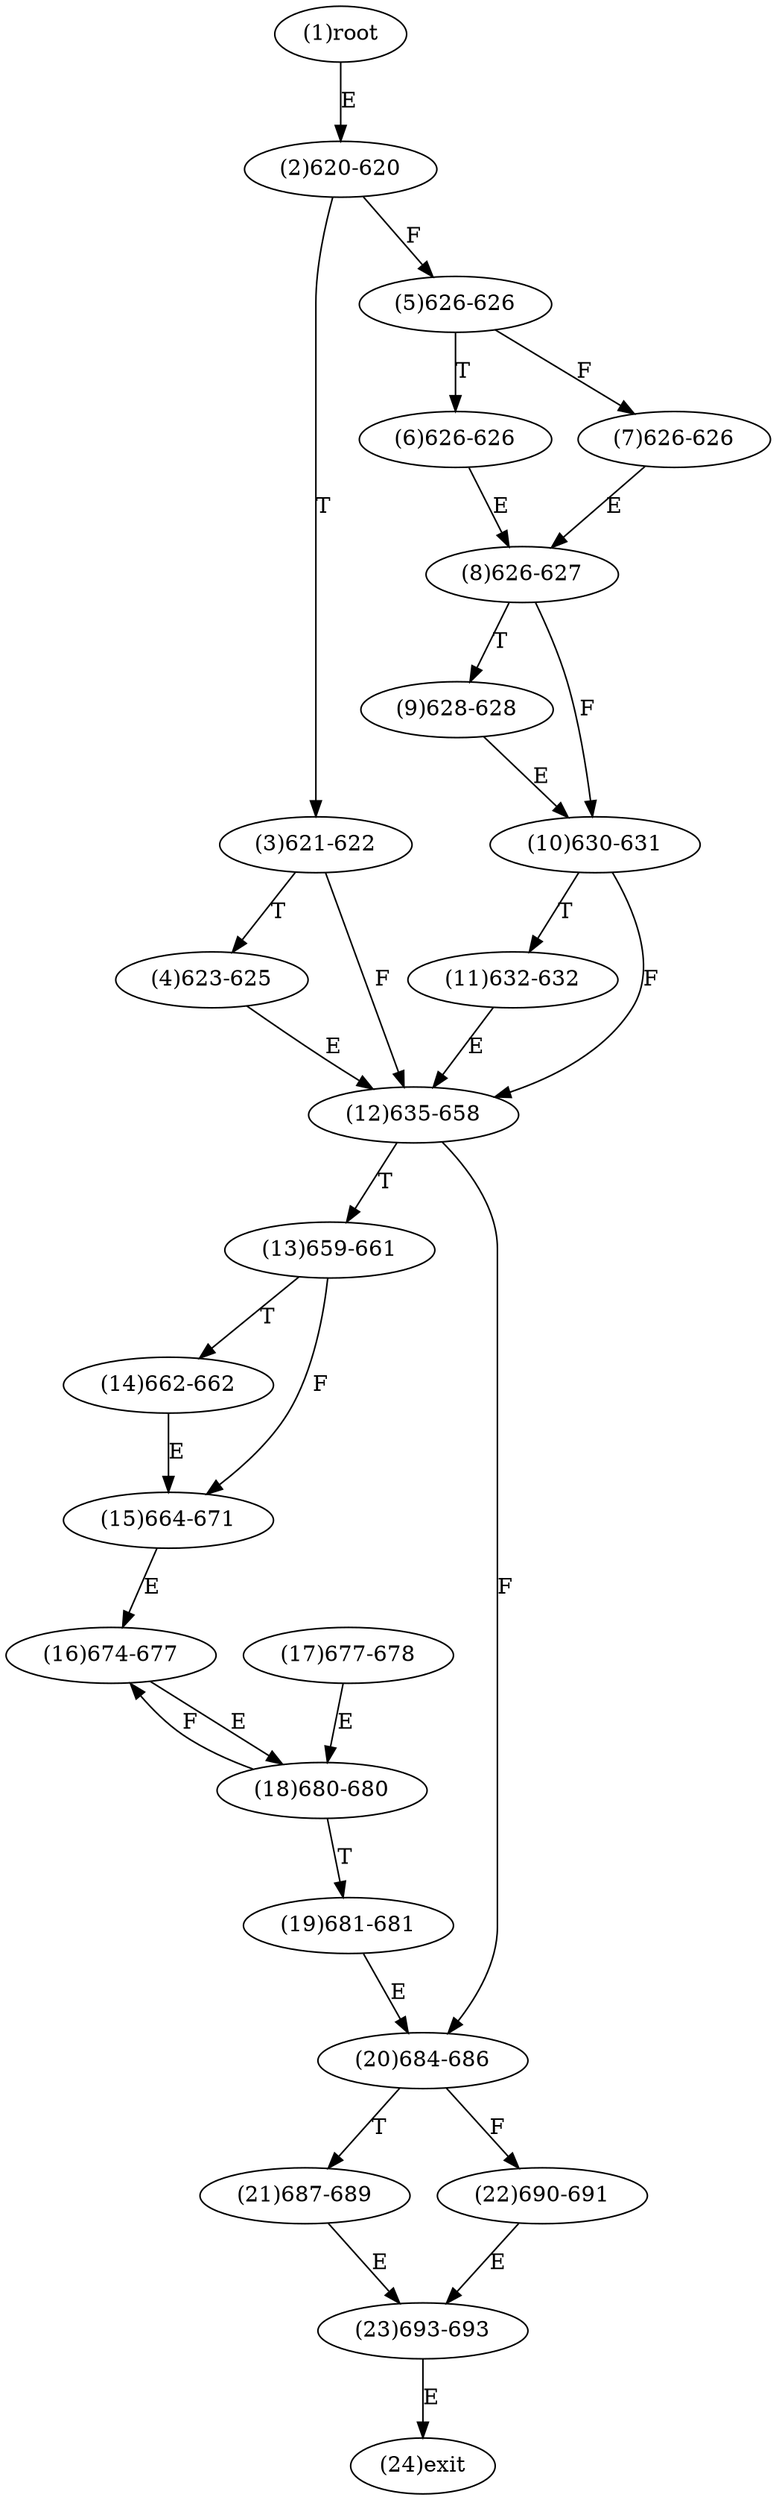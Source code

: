 digraph "" { 
1[ label="(1)root"];
2[ label="(2)620-620"];
3[ label="(3)621-622"];
4[ label="(4)623-625"];
5[ label="(5)626-626"];
6[ label="(6)626-626"];
7[ label="(7)626-626"];
8[ label="(8)626-627"];
9[ label="(9)628-628"];
10[ label="(10)630-631"];
11[ label="(11)632-632"];
12[ label="(12)635-658"];
13[ label="(13)659-661"];
14[ label="(14)662-662"];
15[ label="(15)664-671"];
17[ label="(17)677-678"];
16[ label="(16)674-677"];
19[ label="(19)681-681"];
18[ label="(18)680-680"];
21[ label="(21)687-689"];
20[ label="(20)684-686"];
23[ label="(23)693-693"];
22[ label="(22)690-691"];
24[ label="(24)exit"];
1->2[ label="E"];
2->5[ label="F"];
2->3[ label="T"];
3->12[ label="F"];
3->4[ label="T"];
4->12[ label="E"];
5->7[ label="F"];
5->6[ label="T"];
6->8[ label="E"];
7->8[ label="E"];
8->10[ label="F"];
8->9[ label="T"];
9->10[ label="E"];
10->12[ label="F"];
10->11[ label="T"];
11->12[ label="E"];
12->20[ label="F"];
12->13[ label="T"];
13->15[ label="F"];
13->14[ label="T"];
14->15[ label="E"];
15->16[ label="E"];
16->18[ label="E"];
17->18[ label="E"];
18->16[ label="F"];
18->19[ label="T"];
19->20[ label="E"];
20->22[ label="F"];
20->21[ label="T"];
21->23[ label="E"];
22->23[ label="E"];
23->24[ label="E"];
}
